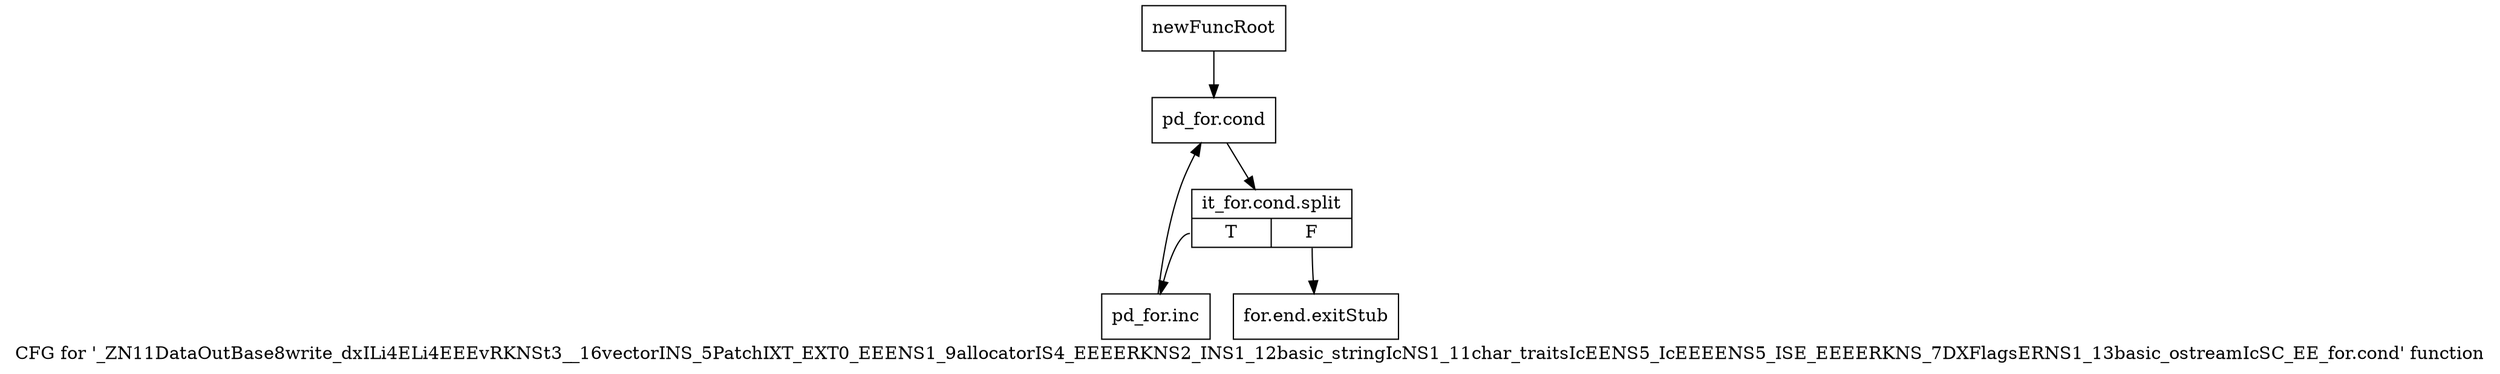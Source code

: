 digraph "CFG for '_ZN11DataOutBase8write_dxILi4ELi4EEEvRKNSt3__16vectorINS_5PatchIXT_EXT0_EEENS1_9allocatorIS4_EEEERKNS2_INS1_12basic_stringIcNS1_11char_traitsIcEENS5_IcEEEENS5_ISE_EEEERKNS_7DXFlagsERNS1_13basic_ostreamIcSC_EE_for.cond' function" {
	label="CFG for '_ZN11DataOutBase8write_dxILi4ELi4EEEvRKNSt3__16vectorINS_5PatchIXT_EXT0_EEENS1_9allocatorIS4_EEEERKNS2_INS1_12basic_stringIcNS1_11char_traitsIcEENS5_IcEEEENS5_ISE_EEEERKNS_7DXFlagsERNS1_13basic_ostreamIcSC_EE_for.cond' function";

	Node0x8c743b0 [shape=record,label="{newFuncRoot}"];
	Node0x8c743b0 -> Node0x8c74450;
	Node0x8c74400 [shape=record,label="{for.end.exitStub}"];
	Node0x8c74450 [shape=record,label="{pd_for.cond}"];
	Node0x8c74450 -> Node0xb7b30b0;
	Node0xb7b30b0 [shape=record,label="{it_for.cond.split|{<s0>T|<s1>F}}"];
	Node0xb7b30b0:s0 -> Node0x8c744a0;
	Node0xb7b30b0:s1 -> Node0x8c74400;
	Node0x8c744a0 [shape=record,label="{pd_for.inc}"];
	Node0x8c744a0 -> Node0x8c74450;
}
